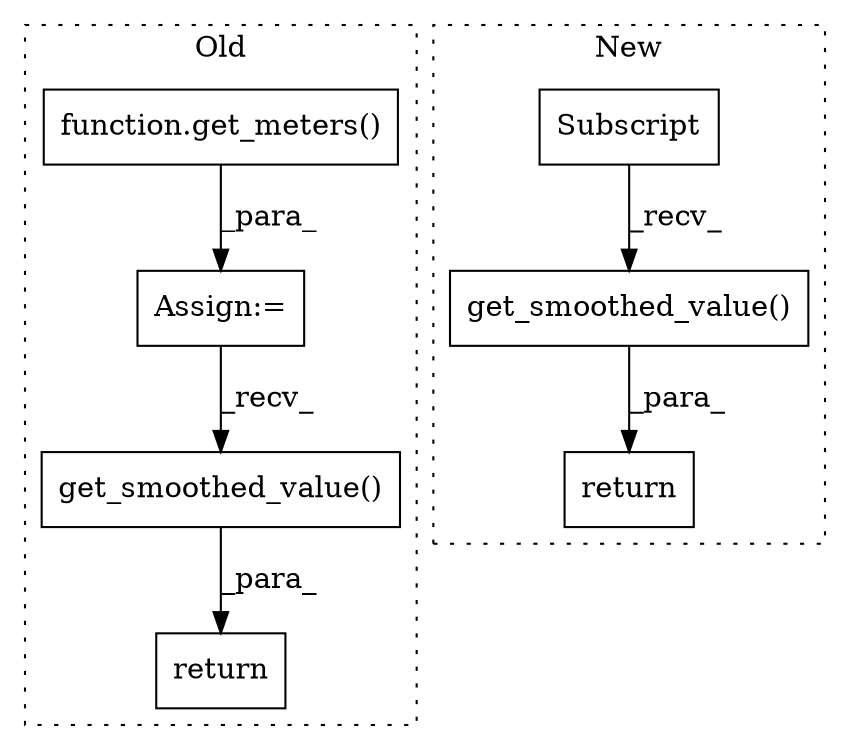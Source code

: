 digraph G {
subgraph cluster0 {
1 [label="function.get_meters()" a="75" s="6539,6554" l="11,1" shape="box"];
3 [label="Assign:=" a="68" s="6536" l="3" shape="box"];
4 [label="return" a="93" s="6560" l="7" shape="box"];
7 [label="get_smoothed_value()" a="75" s="6567,6596" l="26,1" shape="box"];
label = "Old";
style="dotted";
}
subgraph cluster1 {
2 [label="return" a="93" s="6936" l="7" shape="box"];
5 [label="get_smoothed_value()" a="75" s="6943,6984" l="38,1" shape="box"];
6 [label="Subscript" a="63" s="6943,0" l="18,0" shape="box"];
label = "New";
style="dotted";
}
1 -> 3 [label="_para_"];
3 -> 7 [label="_recv_"];
5 -> 2 [label="_para_"];
6 -> 5 [label="_recv_"];
7 -> 4 [label="_para_"];
}